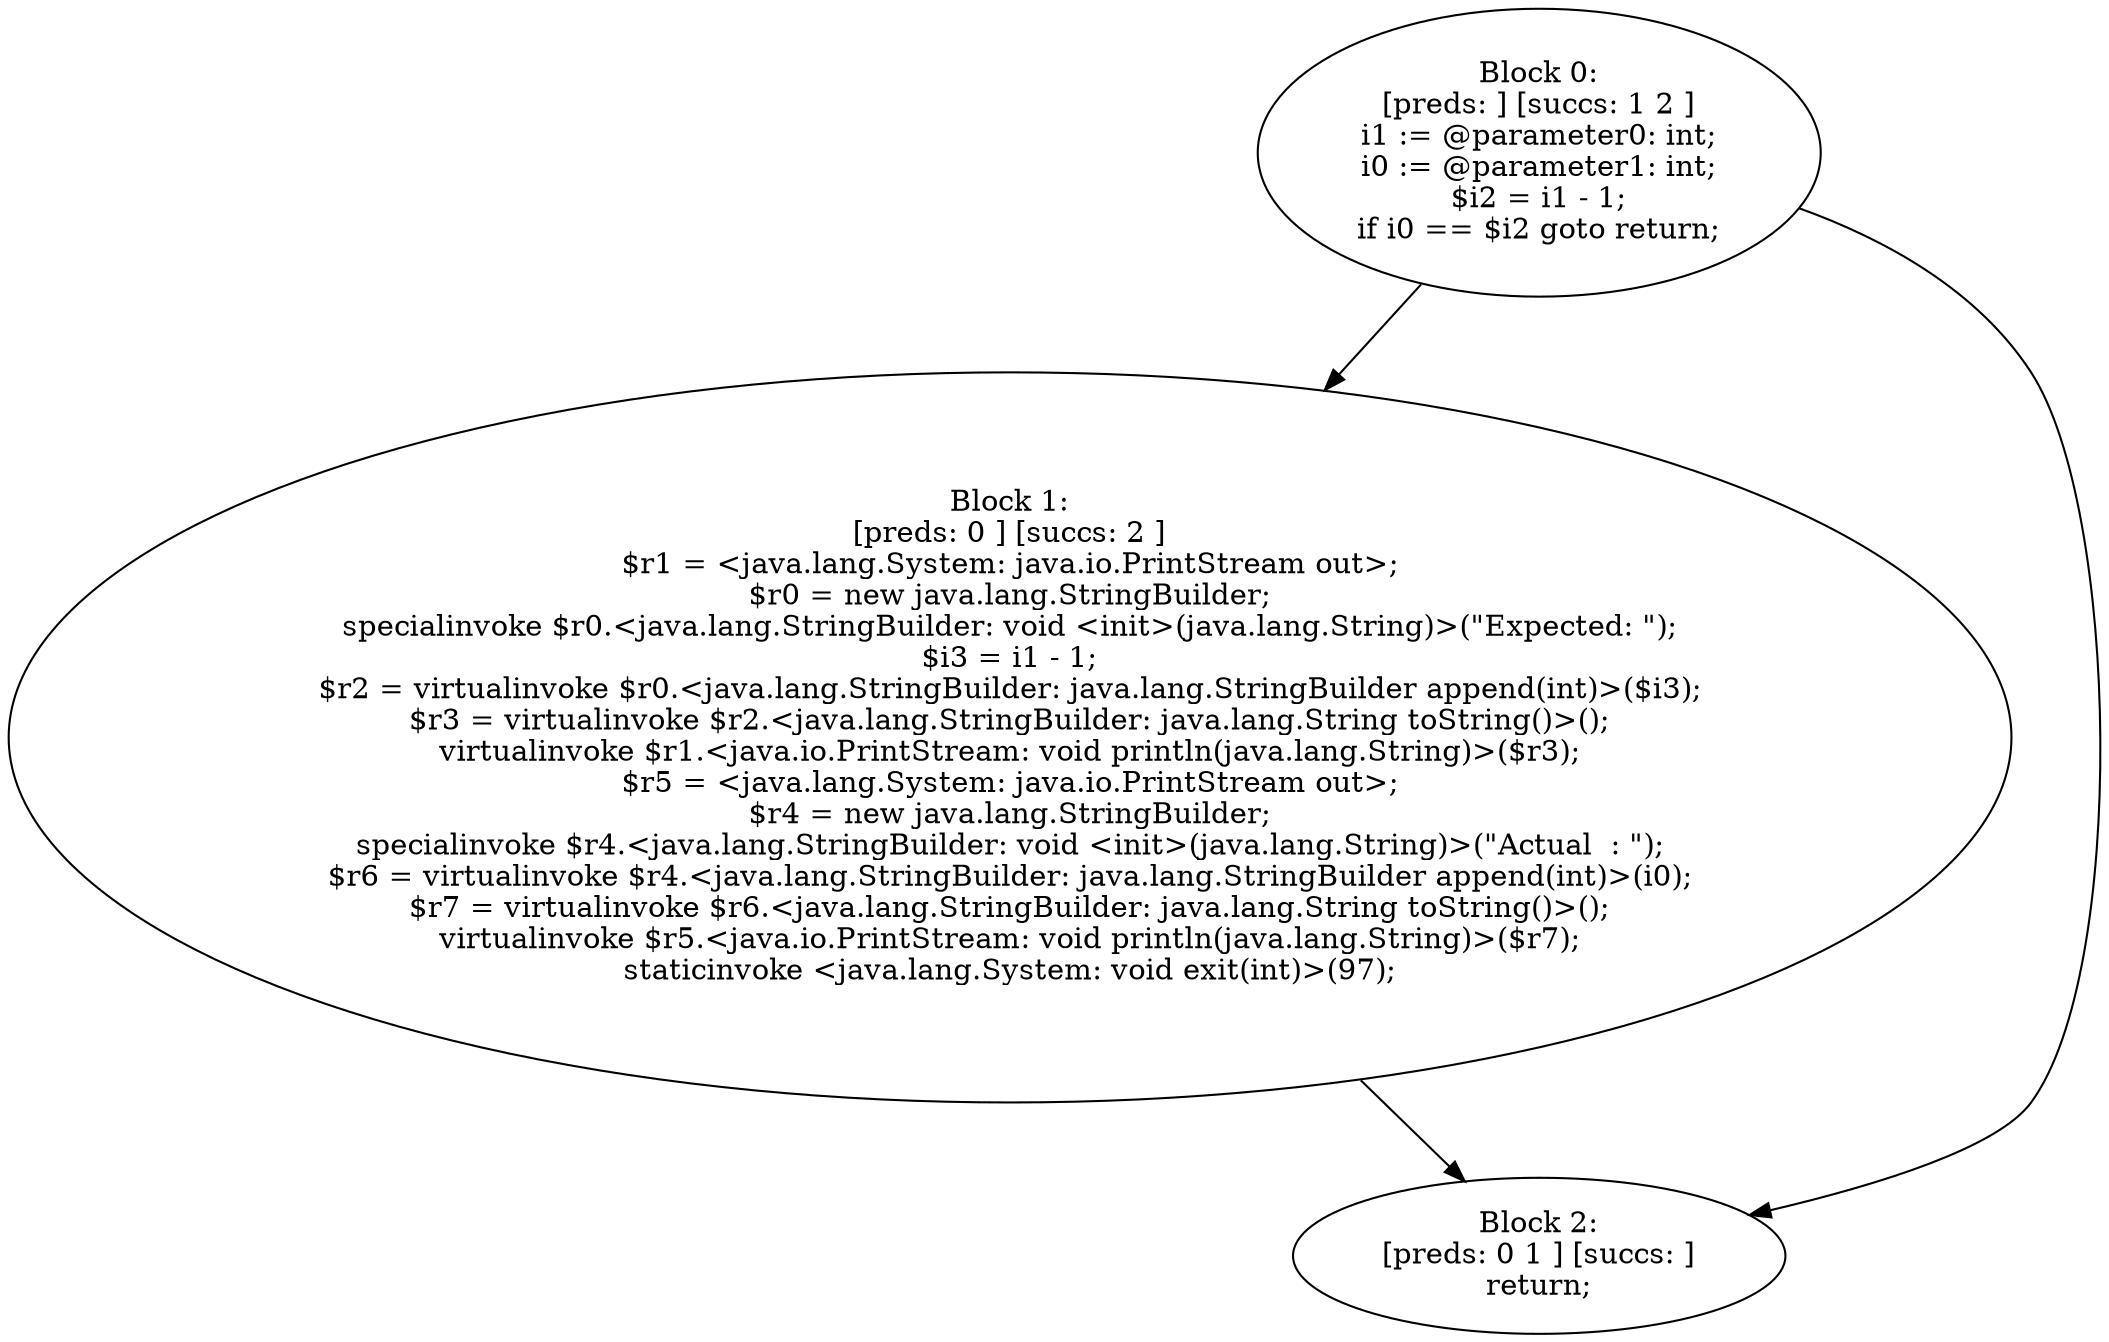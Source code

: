 digraph "unitGraph" {
    "Block 0:
[preds: ] [succs: 1 2 ]
i1 := @parameter0: int;
i0 := @parameter1: int;
$i2 = i1 - 1;
if i0 == $i2 goto return;
"
    "Block 1:
[preds: 0 ] [succs: 2 ]
$r1 = <java.lang.System: java.io.PrintStream out>;
$r0 = new java.lang.StringBuilder;
specialinvoke $r0.<java.lang.StringBuilder: void <init>(java.lang.String)>(\"Expected: \");
$i3 = i1 - 1;
$r2 = virtualinvoke $r0.<java.lang.StringBuilder: java.lang.StringBuilder append(int)>($i3);
$r3 = virtualinvoke $r2.<java.lang.StringBuilder: java.lang.String toString()>();
virtualinvoke $r1.<java.io.PrintStream: void println(java.lang.String)>($r3);
$r5 = <java.lang.System: java.io.PrintStream out>;
$r4 = new java.lang.StringBuilder;
specialinvoke $r4.<java.lang.StringBuilder: void <init>(java.lang.String)>(\"Actual  : \");
$r6 = virtualinvoke $r4.<java.lang.StringBuilder: java.lang.StringBuilder append(int)>(i0);
$r7 = virtualinvoke $r6.<java.lang.StringBuilder: java.lang.String toString()>();
virtualinvoke $r5.<java.io.PrintStream: void println(java.lang.String)>($r7);
staticinvoke <java.lang.System: void exit(int)>(97);
"
    "Block 2:
[preds: 0 1 ] [succs: ]
return;
"
    "Block 0:
[preds: ] [succs: 1 2 ]
i1 := @parameter0: int;
i0 := @parameter1: int;
$i2 = i1 - 1;
if i0 == $i2 goto return;
"->"Block 1:
[preds: 0 ] [succs: 2 ]
$r1 = <java.lang.System: java.io.PrintStream out>;
$r0 = new java.lang.StringBuilder;
specialinvoke $r0.<java.lang.StringBuilder: void <init>(java.lang.String)>(\"Expected: \");
$i3 = i1 - 1;
$r2 = virtualinvoke $r0.<java.lang.StringBuilder: java.lang.StringBuilder append(int)>($i3);
$r3 = virtualinvoke $r2.<java.lang.StringBuilder: java.lang.String toString()>();
virtualinvoke $r1.<java.io.PrintStream: void println(java.lang.String)>($r3);
$r5 = <java.lang.System: java.io.PrintStream out>;
$r4 = new java.lang.StringBuilder;
specialinvoke $r4.<java.lang.StringBuilder: void <init>(java.lang.String)>(\"Actual  : \");
$r6 = virtualinvoke $r4.<java.lang.StringBuilder: java.lang.StringBuilder append(int)>(i0);
$r7 = virtualinvoke $r6.<java.lang.StringBuilder: java.lang.String toString()>();
virtualinvoke $r5.<java.io.PrintStream: void println(java.lang.String)>($r7);
staticinvoke <java.lang.System: void exit(int)>(97);
";
    "Block 0:
[preds: ] [succs: 1 2 ]
i1 := @parameter0: int;
i0 := @parameter1: int;
$i2 = i1 - 1;
if i0 == $i2 goto return;
"->"Block 2:
[preds: 0 1 ] [succs: ]
return;
";
    "Block 1:
[preds: 0 ] [succs: 2 ]
$r1 = <java.lang.System: java.io.PrintStream out>;
$r0 = new java.lang.StringBuilder;
specialinvoke $r0.<java.lang.StringBuilder: void <init>(java.lang.String)>(\"Expected: \");
$i3 = i1 - 1;
$r2 = virtualinvoke $r0.<java.lang.StringBuilder: java.lang.StringBuilder append(int)>($i3);
$r3 = virtualinvoke $r2.<java.lang.StringBuilder: java.lang.String toString()>();
virtualinvoke $r1.<java.io.PrintStream: void println(java.lang.String)>($r3);
$r5 = <java.lang.System: java.io.PrintStream out>;
$r4 = new java.lang.StringBuilder;
specialinvoke $r4.<java.lang.StringBuilder: void <init>(java.lang.String)>(\"Actual  : \");
$r6 = virtualinvoke $r4.<java.lang.StringBuilder: java.lang.StringBuilder append(int)>(i0);
$r7 = virtualinvoke $r6.<java.lang.StringBuilder: java.lang.String toString()>();
virtualinvoke $r5.<java.io.PrintStream: void println(java.lang.String)>($r7);
staticinvoke <java.lang.System: void exit(int)>(97);
"->"Block 2:
[preds: 0 1 ] [succs: ]
return;
";
}

